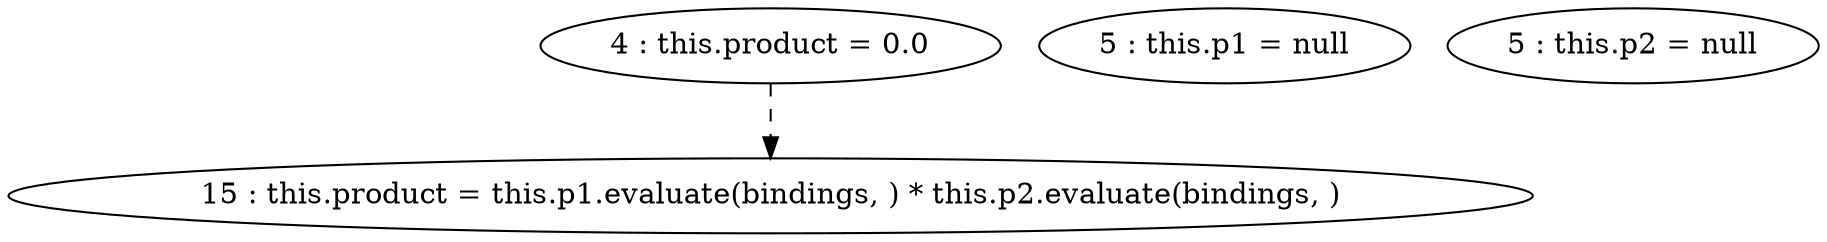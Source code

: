 digraph G {
"4 : this.product = 0.0"
"4 : this.product = 0.0" -> "15 : this.product = this.p1.evaluate(bindings, ) * this.p2.evaluate(bindings, )" [style=dashed]
"5 : this.p1 = null"
"5 : this.p2 = null"
"15 : this.product = this.p1.evaluate(bindings, ) * this.p2.evaluate(bindings, )"
}
